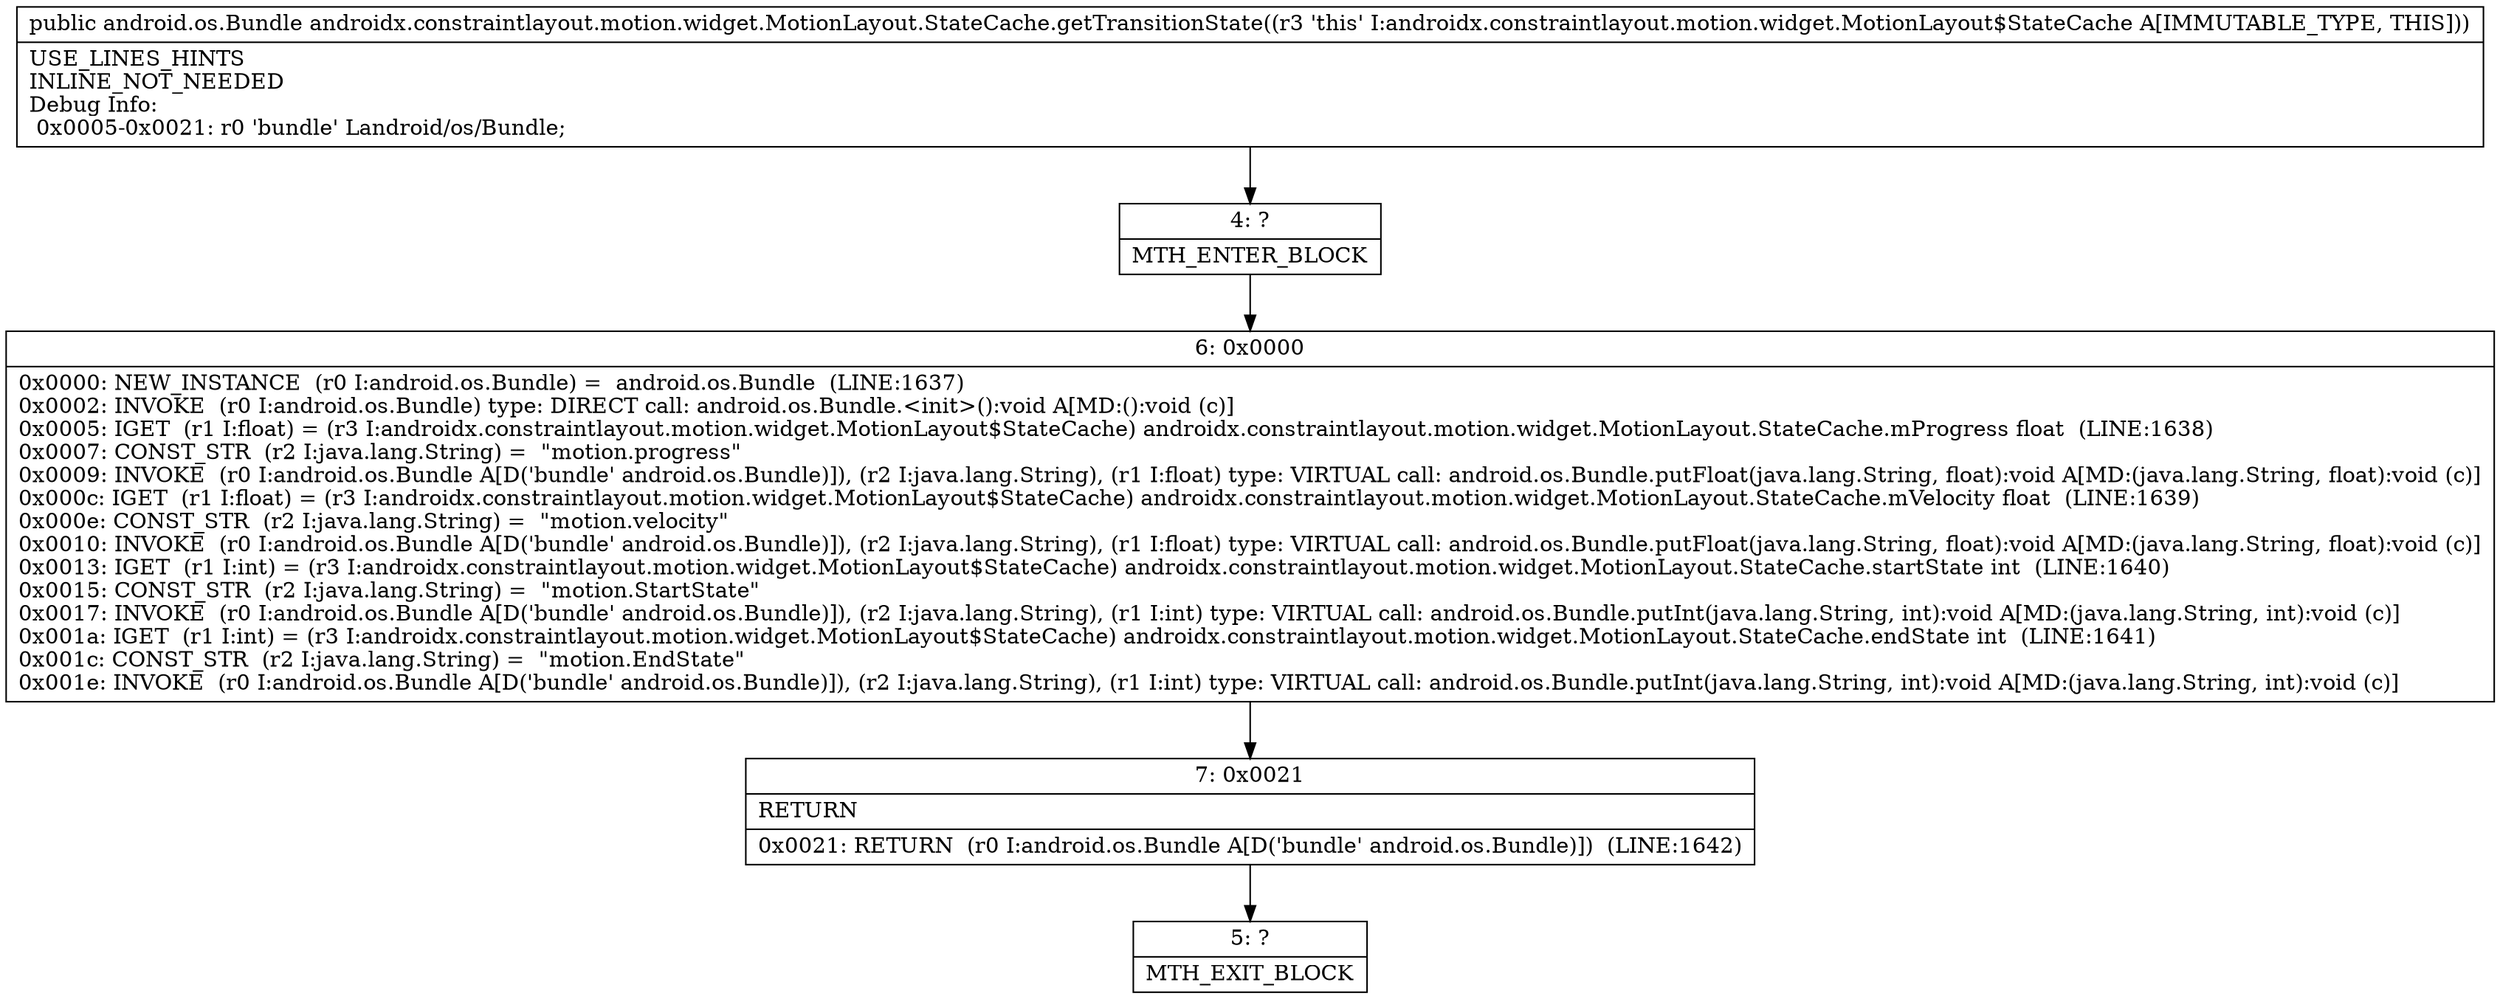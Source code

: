 digraph "CFG forandroidx.constraintlayout.motion.widget.MotionLayout.StateCache.getTransitionState()Landroid\/os\/Bundle;" {
Node_4 [shape=record,label="{4\:\ ?|MTH_ENTER_BLOCK\l}"];
Node_6 [shape=record,label="{6\:\ 0x0000|0x0000: NEW_INSTANCE  (r0 I:android.os.Bundle) =  android.os.Bundle  (LINE:1637)\l0x0002: INVOKE  (r0 I:android.os.Bundle) type: DIRECT call: android.os.Bundle.\<init\>():void A[MD:():void (c)]\l0x0005: IGET  (r1 I:float) = (r3 I:androidx.constraintlayout.motion.widget.MotionLayout$StateCache) androidx.constraintlayout.motion.widget.MotionLayout.StateCache.mProgress float  (LINE:1638)\l0x0007: CONST_STR  (r2 I:java.lang.String) =  \"motion.progress\" \l0x0009: INVOKE  (r0 I:android.os.Bundle A[D('bundle' android.os.Bundle)]), (r2 I:java.lang.String), (r1 I:float) type: VIRTUAL call: android.os.Bundle.putFloat(java.lang.String, float):void A[MD:(java.lang.String, float):void (c)]\l0x000c: IGET  (r1 I:float) = (r3 I:androidx.constraintlayout.motion.widget.MotionLayout$StateCache) androidx.constraintlayout.motion.widget.MotionLayout.StateCache.mVelocity float  (LINE:1639)\l0x000e: CONST_STR  (r2 I:java.lang.String) =  \"motion.velocity\" \l0x0010: INVOKE  (r0 I:android.os.Bundle A[D('bundle' android.os.Bundle)]), (r2 I:java.lang.String), (r1 I:float) type: VIRTUAL call: android.os.Bundle.putFloat(java.lang.String, float):void A[MD:(java.lang.String, float):void (c)]\l0x0013: IGET  (r1 I:int) = (r3 I:androidx.constraintlayout.motion.widget.MotionLayout$StateCache) androidx.constraintlayout.motion.widget.MotionLayout.StateCache.startState int  (LINE:1640)\l0x0015: CONST_STR  (r2 I:java.lang.String) =  \"motion.StartState\" \l0x0017: INVOKE  (r0 I:android.os.Bundle A[D('bundle' android.os.Bundle)]), (r2 I:java.lang.String), (r1 I:int) type: VIRTUAL call: android.os.Bundle.putInt(java.lang.String, int):void A[MD:(java.lang.String, int):void (c)]\l0x001a: IGET  (r1 I:int) = (r3 I:androidx.constraintlayout.motion.widget.MotionLayout$StateCache) androidx.constraintlayout.motion.widget.MotionLayout.StateCache.endState int  (LINE:1641)\l0x001c: CONST_STR  (r2 I:java.lang.String) =  \"motion.EndState\" \l0x001e: INVOKE  (r0 I:android.os.Bundle A[D('bundle' android.os.Bundle)]), (r2 I:java.lang.String), (r1 I:int) type: VIRTUAL call: android.os.Bundle.putInt(java.lang.String, int):void A[MD:(java.lang.String, int):void (c)]\l}"];
Node_7 [shape=record,label="{7\:\ 0x0021|RETURN\l|0x0021: RETURN  (r0 I:android.os.Bundle A[D('bundle' android.os.Bundle)])  (LINE:1642)\l}"];
Node_5 [shape=record,label="{5\:\ ?|MTH_EXIT_BLOCK\l}"];
MethodNode[shape=record,label="{public android.os.Bundle androidx.constraintlayout.motion.widget.MotionLayout.StateCache.getTransitionState((r3 'this' I:androidx.constraintlayout.motion.widget.MotionLayout$StateCache A[IMMUTABLE_TYPE, THIS]))  | USE_LINES_HINTS\lINLINE_NOT_NEEDED\lDebug Info:\l  0x0005\-0x0021: r0 'bundle' Landroid\/os\/Bundle;\l}"];
MethodNode -> Node_4;Node_4 -> Node_6;
Node_6 -> Node_7;
Node_7 -> Node_5;
}


